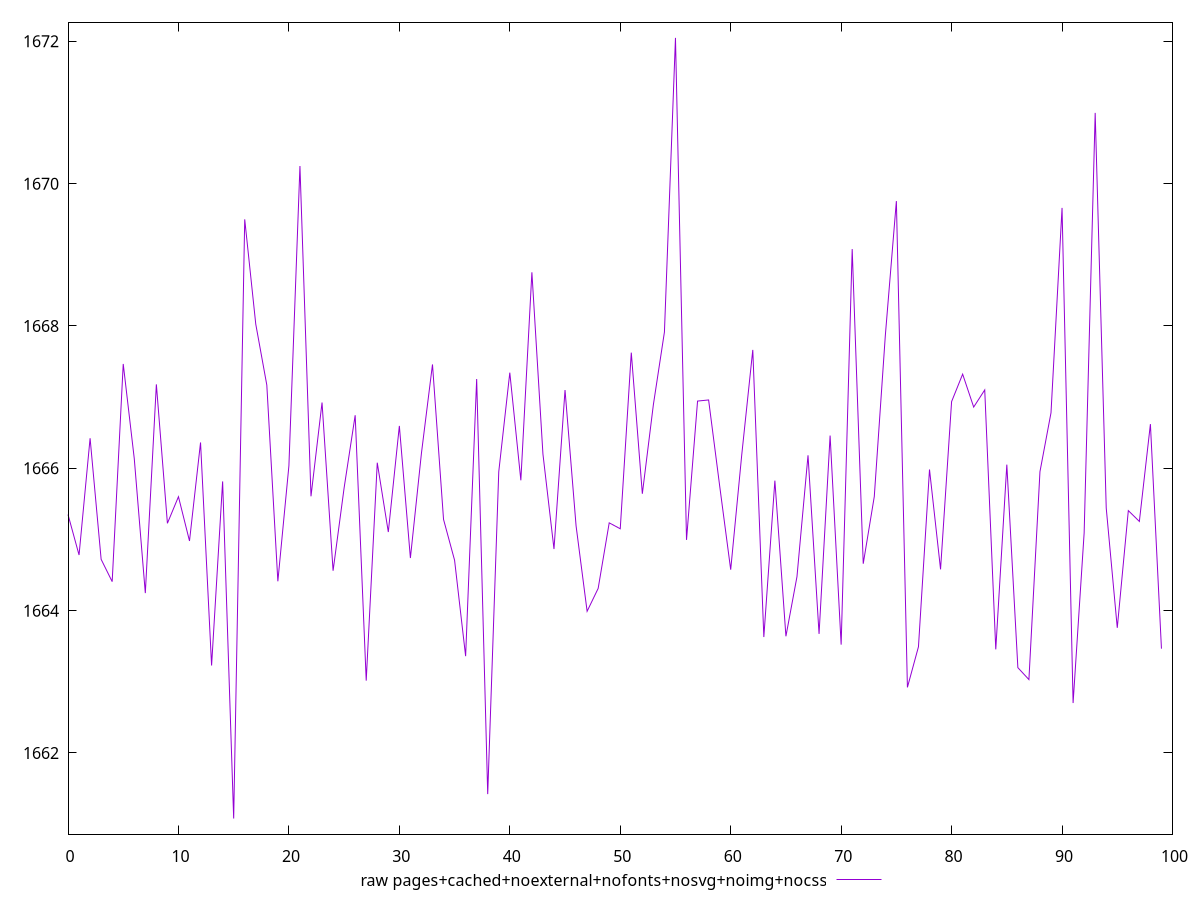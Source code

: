 $_rawPagesCachedNoexternalNofontsNosvgNoimgNocss <<EOF
1665.3503
1664.7819999999997
1666.4228000000003
1664.7213000000002
1664.4074999999998
1667.4665999999995
1666.1358999999998
1664.2468
1667.1798000000001
1665.2272
1665.6009999999999
1664.9793000000004
1666.3630999999998
1663.2289000000005
1665.816
1661.0789999999997
1669.4982999999997
1668.0252999999998
1667.1698999999999
1664.4124999999997
1666.0351000000003
1670.2475000000002
1665.6069000000002
1666.9242999999997
1664.5606000000002
1665.7259
1666.7457999999997
1663.0166000000004
1666.0786000000003
1665.1046999999999
1666.5958
1664.7394
1666.2124999999999
1667.4595999999997
1665.2822
1664.7084
1663.3604999999998
1667.2551
1661.4217999999996
1665.9511
1667.3440999999998
1665.8313999999996
1668.7538999999997
1666.2006000000001
1664.8661999999997
1667.1002999999996
1665.1918
1663.991
1664.3125000000002
1665.2336
1665.1505000000002
1667.6250999999997
1665.6425
1666.8948
1667.9147000000003
1672.0479999999998
1664.9941000000003
1666.9449
1666.9605999999994
1665.7549999999999
1664.5755
1666.1888999999999
1667.6641
1663.6291000000006
1665.8265
1663.6396999999997
1664.4772
1666.1826
1663.6733
1666.4602999999997
1663.5222999999999
1669.0807999999997
1664.6595000000002
1665.6028999999999
1667.8652
1669.7548000000002
1662.9218999999998
1663.4927000000002
1665.9833999999996
1664.5805
1666.9372999999998
1667.3229999999999
1666.8605000000002
1667.1016
1663.4557
1666.0513999999998
1663.1987999999997
1663.0313
1665.9522
1666.7804
1669.6590999999999
1662.7016
1665.0903999999998
1670.9943000000005
1665.4421999999997
1663.7584000000002
1665.4056999999998
1665.2533999999998
1666.6214000000002
1663.4658
EOF
set key outside below
set terminal pngcairo
set output "report_00005_2020-11-02T22-26-11.212Z/first-contentful-paint/pages+cached+noexternal+nofonts+nosvg+noimg+nocss//raw.png"
set yrange [1660.8596199999997:1672.2673799999998]
plot $_rawPagesCachedNoexternalNofontsNosvgNoimgNocss title "raw pages+cached+noexternal+nofonts+nosvg+noimg+nocss" with line ,